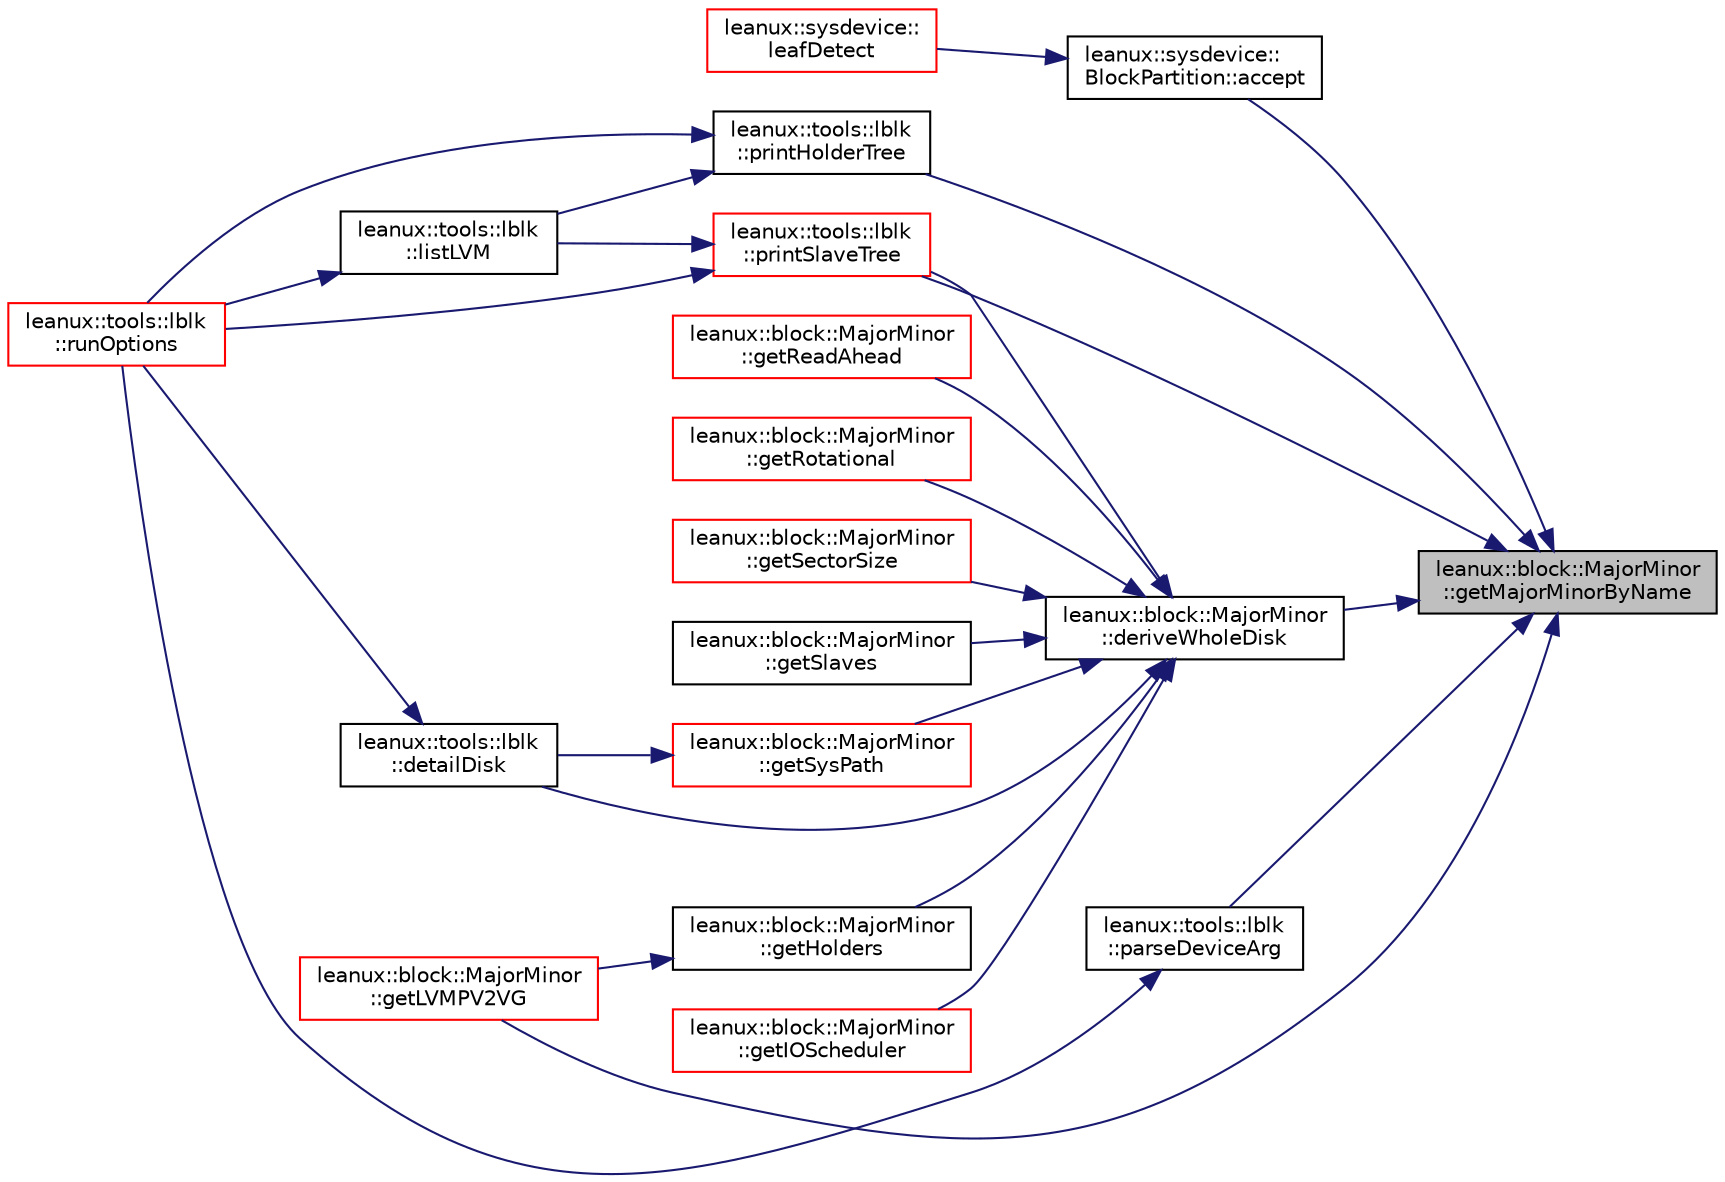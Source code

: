digraph "leanux::block::MajorMinor::getMajorMinorByName"
{
 // LATEX_PDF_SIZE
  bgcolor="transparent";
  edge [fontname="Helvetica",fontsize="10",labelfontname="Helvetica",labelfontsize="10"];
  node [fontname="Helvetica",fontsize="10",shape=record];
  rankdir="RL";
  Node1 [label="leanux::block::MajorMinor\l::getMajorMinorByName",height=0.2,width=0.4,color="black", fillcolor="grey75", style="filled", fontcolor="black",tooltip="Get the MajorMinor for the device name."];
  Node1 -> Node2 [dir="back",color="midnightblue",fontsize="10",style="solid",fontname="Helvetica"];
  Node2 [label="leanux::sysdevice::\lBlockPartition::accept",height=0.2,width=0.4,color="black",URL="$classleanux_1_1sysdevice_1_1BlockPartition.html#a66d61b5a78be267835e09b8d9e4c405f",tooltip="Return true if the SysDevice recognizes itself in the trailing part of path."];
  Node2 -> Node3 [dir="back",color="midnightblue",fontsize="10",style="solid",fontname="Helvetica"];
  Node3 [label="leanux::sysdevice::\lleafDetect",height=0.2,width=0.4,color="red",URL="$namespaceleanux_1_1sysdevice.html#aa76385cfb36c36d3f55f25dfacc1346b",tooltip="Return the leaf SysDevice detected in path."];
  Node1 -> Node17 [dir="back",color="midnightblue",fontsize="10",style="solid",fontname="Helvetica"];
  Node17 [label="leanux::block::MajorMinor\l::deriveWholeDisk",height=0.2,width=0.4,color="black",URL="$classleanux_1_1block_1_1MajorMinor.html#a5771b2baf04dd79e61c5bcd3f4ec532c",tooltip="Derive the MajorMinor of the whole disk holding a partition."];
  Node17 -> Node9 [dir="back",color="midnightblue",fontsize="10",style="solid",fontname="Helvetica"];
  Node9 [label="leanux::tools::lblk\l::detailDisk",height=0.2,width=0.4,color="black",URL="$namespaceleanux_1_1tools_1_1lblk.html#ade16c362a9900ba9267433bf57da42ce",tooltip="Write disk details."];
  Node9 -> Node10 [dir="back",color="midnightblue",fontsize="10",style="solid",fontname="Helvetica"];
  Node10 [label="leanux::tools::lblk\l::runOptions",height=0.2,width=0.4,color="red",URL="$namespaceleanux_1_1tools_1_1lblk.html#aafee1346a1081bfa4f7470f921cd66b8",tooltip="Direct output run from options."];
  Node17 -> Node18 [dir="back",color="midnightblue",fontsize="10",style="solid",fontname="Helvetica"];
  Node18 [label="leanux::block::MajorMinor\l::getHolders",height=0.2,width=0.4,color="black",URL="$classleanux_1_1block_1_1MajorMinor.html#af09033a9db9d908d1132bbab667a0801",tooltip="Get a list of devices holding (using) the device m."];
  Node18 -> Node19 [dir="back",color="midnightblue",fontsize="10",style="solid",fontname="Helvetica"];
  Node19 [label="leanux::block::MajorMinor\l::getLVMPV2VG",height=0.2,width=0.4,color="red",URL="$classleanux_1_1block_1_1MajorMinor.html#a6e82e367d0d6d6038391ac28c2e510c5",tooltip="return the VG name the PV belongs to, or empty if the device is not a LVM PV."];
  Node17 -> Node22 [dir="back",color="midnightblue",fontsize="10",style="solid",fontname="Helvetica"];
  Node22 [label="leanux::block::MajorMinor\l::getIOScheduler",height=0.2,width=0.4,color="red",URL="$classleanux_1_1block_1_1MajorMinor.html#aefbe4f5de2bcdf31cfb0ece97e8e12e7",tooltip="get the IO scheduler (elevator) configured for the device."];
  Node17 -> Node25 [dir="back",color="midnightblue",fontsize="10",style="solid",fontname="Helvetica"];
  Node25 [label="leanux::block::MajorMinor\l::getReadAhead",height=0.2,width=0.4,color="red",URL="$classleanux_1_1block_1_1MajorMinor.html#a80d3a92692140016ab3973ace30d65c2",tooltip="get the read-ahead size for the device"];
  Node17 -> Node26 [dir="back",color="midnightblue",fontsize="10",style="solid",fontname="Helvetica"];
  Node26 [label="leanux::block::MajorMinor\l::getRotational",height=0.2,width=0.4,color="red",URL="$classleanux_1_1block_1_1MajorMinor.html#ae8569c67c7ab725af5c89e8e01011a7b",tooltip="Chech if a disk is mechanical or solid state."];
  Node17 -> Node28 [dir="back",color="midnightblue",fontsize="10",style="solid",fontname="Helvetica"];
  Node28 [label="leanux::block::MajorMinor\l::getSectorSize",height=0.2,width=0.4,color="red",URL="$classleanux_1_1block_1_1MajorMinor.html#a89962016f65109842c3941fa188eae95",tooltip="get the device sector size."];
  Node17 -> Node30 [dir="back",color="midnightblue",fontsize="10",style="solid",fontname="Helvetica"];
  Node30 [label="leanux::block::MajorMinor\l::getSlaves",height=0.2,width=0.4,color="black",URL="$classleanux_1_1block_1_1MajorMinor.html#a5466f74de32fbbcaccceff77133e2b7b",tooltip="Get a list of devices slave to the device m."];
  Node17 -> Node31 [dir="back",color="midnightblue",fontsize="10",style="solid",fontname="Helvetica"];
  Node31 [label="leanux::block::MajorMinor\l::getSysPath",height=0.2,width=0.4,color="red",URL="$classleanux_1_1block_1_1MajorMinor.html#a742f510de3aea2ec0a1eb112e3ca3c1e",tooltip="return the full device path as it appears under /sys/devices/block"];
  Node31 -> Node9 [dir="back",color="midnightblue",fontsize="10",style="solid",fontname="Helvetica"];
  Node17 -> Node44 [dir="back",color="midnightblue",fontsize="10",style="solid",fontname="Helvetica"];
  Node44 [label="leanux::tools::lblk\l::printSlaveTree",height=0.2,width=0.4,color="red",URL="$namespaceleanux_1_1tools_1_1lblk.html#a514a93d2172ba20b92f77ba1062d822c",tooltip="Write the tree of slaves beneath and including mm, append to tab, starting with level."];
  Node44 -> Node46 [dir="back",color="midnightblue",fontsize="10",style="solid",fontname="Helvetica"];
  Node46 [label="leanux::tools::lblk\l::listLVM",height=0.2,width=0.4,color="black",URL="$namespaceleanux_1_1tools_1_1lblk.html#a3ad2e43162ca1213c491e96d5d2a5a9c",tooltip="Table listing LVM devices."];
  Node46 -> Node10 [dir="back",color="midnightblue",fontsize="10",style="solid",fontname="Helvetica"];
  Node44 -> Node10 [dir="back",color="midnightblue",fontsize="10",style="solid",fontname="Helvetica"];
  Node1 -> Node19 [dir="back",color="midnightblue",fontsize="10",style="solid",fontname="Helvetica"];
  Node1 -> Node47 [dir="back",color="midnightblue",fontsize="10",style="solid",fontname="Helvetica"];
  Node47 [label="leanux::tools::lblk\l::parseDeviceArg",height=0.2,width=0.4,color="black",URL="$namespaceleanux_1_1tools_1_1lblk.html#a2c15ffbda4dc6a336718fafe080e56fc",tooltip="do smart things with user input for device name so that we are not overly picky in user specified dev..."];
  Node47 -> Node10 [dir="back",color="midnightblue",fontsize="10",style="solid",fontname="Helvetica"];
  Node1 -> Node48 [dir="back",color="midnightblue",fontsize="10",style="solid",fontname="Helvetica"];
  Node48 [label="leanux::tools::lblk\l::printHolderTree",height=0.2,width=0.4,color="black",URL="$namespaceleanux_1_1tools_1_1lblk.html#a0ce6fe01f37dc9d73d699030825432be",tooltip="Write the tree of holders above and including mm, append to tab, starting with level."];
  Node48 -> Node46 [dir="back",color="midnightblue",fontsize="10",style="solid",fontname="Helvetica"];
  Node48 -> Node10 [dir="back",color="midnightblue",fontsize="10",style="solid",fontname="Helvetica"];
  Node1 -> Node44 [dir="back",color="midnightblue",fontsize="10",style="solid",fontname="Helvetica"];
}

